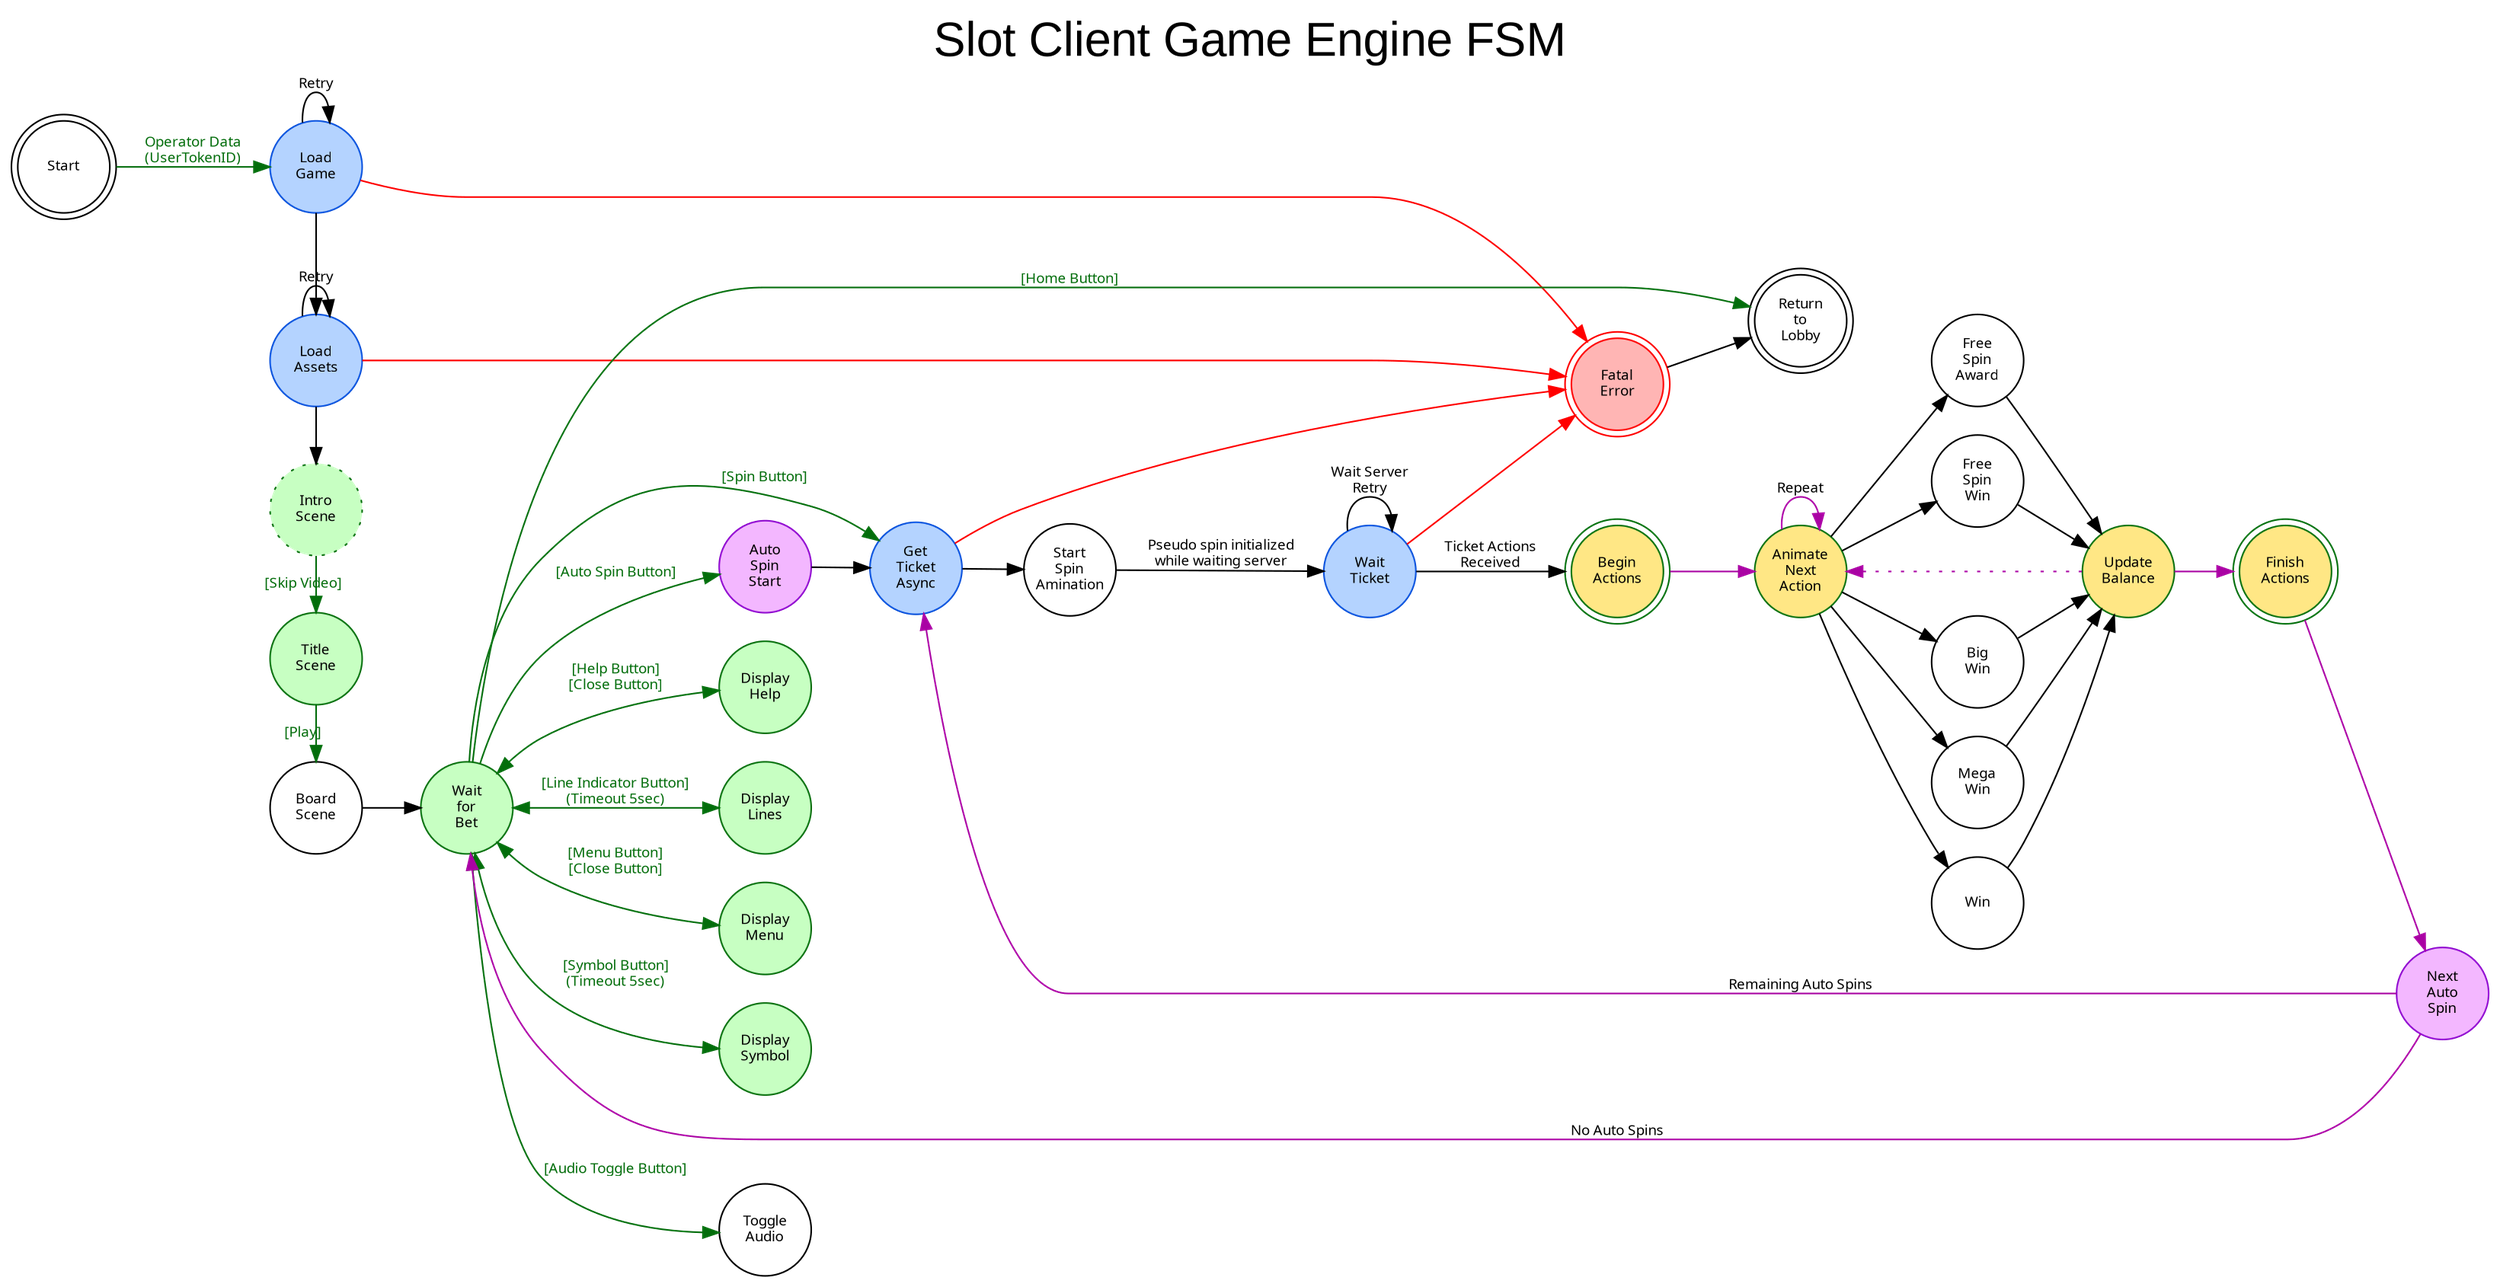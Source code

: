 digraph finite_state_machine {

	rankdir=LR;
	pad = 0.1;
	bgcolor="transparent";

	graph [label="Slot Client Game Engine FSM", labelloc=t, fontname=Arial, fontsize=30];

	node [shape = doublecircle fixedsize=true height=0.8 fontname=Verdana fontsize=9]; "Start", "Fatal\nError", "Begin\nActions",  "Finish\nActions", "Return\nto\nLobby";
	node [shape = circle fixedsize=true height=0.8 fontname=Verdana fontsize=9];

	{ rank=same "Load\nAssets", "Load\nGame", "Intro\nScene", "Title\nScene", "Board\nScene"};

	"Load\nAssets", "Load\nGame", "Get\nTicket\nAsync", "Wait\nTicket"
	[fillcolor="#B4D3FF" style=filled color="#054ED9"];

	"Title\nScene", "Wait\nfor\nBet", "Display\nHelp", "Display\nLines", "Display\nMenu", "Display\nSymbol"
	[fillcolor="#C7FFC2" style=filled color="#036D0B"];

	"Intro\nScene"
	[fillcolor="#C7FFC2" style="filled,dotted" color="#036D0B"];

	"Fatal\nError"
	[color=red fillcolor="#FFB5B4" style=filled]

	"Begin\nActions", "Animate\nNext\nAction", "Finish\nActions", "Update\nBalance"
	[fillcolor="#FFE785" style=filled color="#036D0B"];

	"Auto\nSpin\nStart", "Next\nAuto\nSpin"
	[fillcolor="#F3B7FF" style=filled color="#8C05CC"];

	"Start" 					-> 		"Load\nGame"				[label="Operator Data\n(UserTokenID)" fontname=Verdana fontsize=9 fontcolor="#036D0B" color="#036D0B"];

	"Load\nGame" 				-> 		"Load\nAssets"
	"Load\nGame" 				-> 		"Load\nGame" 				[label="Retry" fontname=Verdana fontsize=9]
	"Load\nGame" 				-> 		"Fatal\nError" 				[color="#ff0000"];

	"Load\nAssets" 				-> 		"Intro\nScene"
	"Load\nAssets" 				-> 		"Load\nAssets" 				[label="Retry" fontname=Verdana fontsize=9]
	"Load\nAssets" 				-> 		"Fatal\nError" 				[color="#ff0000"];

	"Intro\nScene" 				-> 		"Title\nScene" 				[label="[Skip Video]" fontname=Verdana fontsize=9 fontcolor="#036D0B" color="#036D0B"];
	"Title\nScene" 				-> 		"Board\nScene"	 			[label="[Play]" fontname=Verdana fontsize=9 fontcolor="#036D0B" color="#036D0B"];

	"Board\nScene" 				-> 		"Wait\nfor\nBet"

	{ rank=same "Auto\nSpin\nStart", "Display\nMenu", "Display\nHelp", "Display\nLines", "Display\nSymbol", "Toggle\nAudio"};

	"Wait\nfor\nBet"			-> 		"Get\nTicket\nAsync" 		[label="[Spin Button]" fontname=Verdana fontsize=9 fontcolor="#036D0B" color="#036D0B"];
	"Wait\nfor\nBet"			-> 		"Auto\nSpin\nStart"			[label="[Auto Spin Button]" fontname=Verdana fontsize=9 fontcolor="#036D0B" color="#036D0B"];
	"Wait\nfor\nBet"			-> 		"Display\nMenu"				[label="\n\n[Menu Button]\n[Close Button]" dir="both" fontname=Verdana fontsize=9 fontcolor="#036D0B" color="#036D0B"];
	"Wait\nfor\nBet"			-> 		"Display\nHelp" 			[label="[Help Button]\n[Close Button]" dir="both" fontname=Verdana fontsize=9 fontcolor="#036D0B" color="#036D0B"];
	"Wait\nfor\nBet"			-> 		"Display\nLines"			[label="\n\n[Line Indicator Button]\n(Timeout 5sec)" dir="both" fontname=Verdana fontsize=9 fontcolor="#036D0B" color="#036D0B"];
	"Wait\nfor\nBet"			-> 		"Display\nSymbol"			[label="\n\n[Symbol Button]\n(Timeout 5sec)" dir="both" fontname=Verdana fontsize=9 fontcolor="#036D0B" color="#036D0B"];
	"Wait\nfor\nBet"			->		"Toggle\nAudio"				[label="[Audio Toggle Button]" dir="both" fontname=Verdana fontsize=9 fontcolor="#036D0B" color="#036D0B"];
	"Wait\nfor\nBet"			->		"Return\nto\nLobby"			[label="[Home Button]" fontname=Verdana fontsize=9 fontcolor="#036D0B" color="#036D0B"];

	"Auto\nSpin\nStart"			-> 		"Get\nTicket\nAsync"

	"Get\nTicket\nAsync" 		-> 		"Start\nSpin\nAmination"	[weight=2]
	"Get\nTicket\nAsync" 		-> 		"Fatal\nError" 				[label="" fontname=Verdana fontsize=9 fontcolor="red" color="#ff0000"];

	"Start\nSpin\nAmination"	-> 		"Wait\nTicket"				[weight=2 label="Pseudo spin initialized\nwhile waiting server" labelloc="b" fontname=Verdana fontsize=9];

	"Wait\nTicket" 				-> 		"Wait\nTicket" 				[label="Wait Server\nRetry" labelloc="b" fontname=Verdana fontsize=9];
	"Wait\nTicket" 				-> 		"Fatal\nError" 				[label="" fontname=Verdana fontsize=9 fontcolor="red" color="#ff0000"];
	"Wait\nTicket" 				-> 		"Begin\nActions"			[label="Ticket Actions\nReceived" fontname=Verdana fontsize=9];

	"Begin\nActions" 			-> 		"Animate\nNext\nAction" 	[weight=3 color="#A903A3"];
	"Animate\nNext\nAction" 	-> 		"Animate\nNext\nAction" 	[color="#A903A3" label="Repeat" fontname=Verdana fontsize=9];
	"Update\nBalance"			->		"Animate\nNext\nAction"		[weight=3 color="#A903A3" style="dotted"];
	"Update\nBalance" 			->		"Finish\nActions"			[weight=3 color="#A903A3"];

	{ rank=same "Big\nWin", "Mega\nWin", "Win", "Free\nSpin\nAward", "Free\nSpin\nWin"};

	"Animate\nNext\nAction"		-> 		"Big\nWin"
	"Animate\nNext\nAction"		-> 		"Mega\nWin"
	"Animate\nNext\nAction"		-> 		"Win"
	"Animate\nNext\nAction"		-> 		"Free\nSpin\nAward"
	"Animate\nNext\nAction"		-> 		"Free\nSpin\nWin"

	"Big\nWin"					-> 		"Update\nBalance"
	"Mega\nWin"                 -> 		"Update\nBalance"
	"Win"                       -> 		"Update\nBalance"
	"Free\nSpin\nAward"         -> 		"Update\nBalance"
	"Free\nSpin\nWin"           -> 		"Update\nBalance"

	"Finish\nActions" 			->		"Next\nAuto\nSpin"			[color="#A903A3"];

	"Next\nAuto\nSpin"			-> 		"Get\nTicket\nAsync" 		[color="#A903A3" label="Remaining Auto Spins" fontname=Verdana fontsize=9];
	"Next\nAuto\nSpin"			-> 		"Wait\nfor\nBet" 			[color="#A903A3" label="No Auto Spins" fontname=Verdana fontsize=9];

	"Fatal\nError" 				-> 		"Return\nto\nLobby"
}
